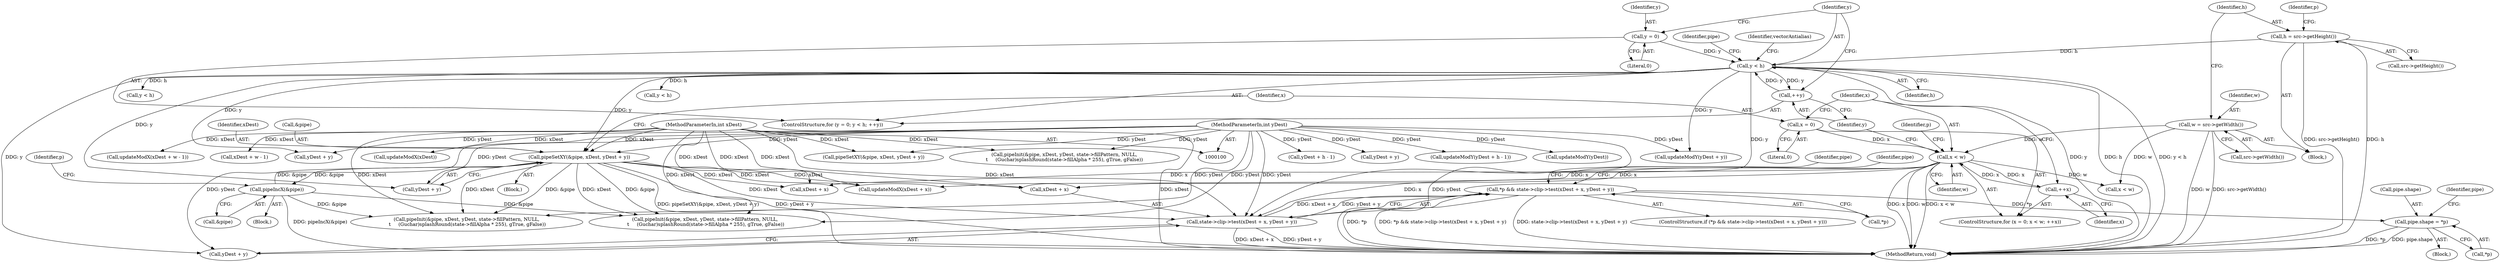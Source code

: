 digraph "0_poppler_a9b8ab4657dec65b8b86c225d12c533ad7e984e2_0@pointer" {
"1000162" [label="(Call,*p && state->clip->test(xDest + x, yDest + y))"];
"1000165" [label="(Call,state->clip->test(xDest + x, yDest + y))"];
"1000144" [label="(Call,pipeSetXY(&pipe, xDest, yDest + y))"];
"1000191" [label="(Call,pipeIncX(&pipe))"];
"1000102" [label="(MethodParameterIn,int xDest)"];
"1000103" [label="(MethodParameterIn,int yDest)"];
"1000138" [label="(Call,y < h)"];
"1000141" [label="(Call,++y)"];
"1000135" [label="(Call,y = 0)"];
"1000115" [label="(Call,h = src->getHeight())"];
"1000155" [label="(Call,x < w)"];
"1000158" [label="(Call,++x)"];
"1000152" [label="(Call,x = 0)"];
"1000112" [label="(Call,w = src->getWidth())"];
"1000173" [label="(Call,pipe.shape = *p)"];
"1000275" [label="(Call,xDest + w - 1)"];
"1000145" [label="(Call,&pipe)"];
"1000173" [label="(Call,pipe.shape = *p)"];
"1000169" [label="(Call,yDest + y)"];
"1000117" [label="(Call,src->getHeight())"];
"1000103" [label="(MethodParameterIn,int yDest)"];
"1000137" [label="(Literal,0)"];
"1000141" [label="(Call,++y)"];
"1000151" [label="(ControlStructure,for (x = 0; x < w; ++x))"];
"1000237" [label="(Call,x < w)"];
"1000159" [label="(Identifier,x)"];
"1000203" [label="(Call,pipeInit(&pipe, xDest, yDest, state->fillPattern, NULL,\n \t     (Guchar)splashRound(state->fillAlpha * 255), gTrue, gFalse))"];
"1000102" [label="(MethodParameterIn,int xDest)"];
"1000143" [label="(Block,)"];
"1000283" [label="(Call,yDest + h - 1)"];
"1000155" [label="(Call,x < w)"];
"1000172" [label="(Block,)"];
"1000175" [label="(Identifier,pipe)"];
"1000153" [label="(Identifier,x)"];
"1000191" [label="(Call,pipeIncX(&pipe))"];
"1000152" [label="(Call,x = 0)"];
"1000198" [label="(Identifier,vectorAntialias)"];
"1000156" [label="(Identifier,x)"];
"1000340" [label="(MethodReturn,void)"];
"1000174" [label="(Call,pipe.shape)"];
"1000163" [label="(Call,*p)"];
"1000272" [label="(Call,updateModX(xDest))"];
"1000162" [label="(Call,*p && state->clip->test(xDest + x, yDest + y))"];
"1000190" [label="(Block,)"];
"1000274" [label="(Call,updateModX(xDest + w - 1))"];
"1000324" [label="(Call,pipeSetXY(&pipe, xDest, yDest + y))"];
"1000140" [label="(Identifier,h)"];
"1000195" [label="(Identifier,p)"];
"1000115" [label="(Call,h = src->getHeight())"];
"1000181" [label="(Call,updateModX(xDest + x))"];
"1000318" [label="(Call,y < h)"];
"1000165" [label="(Call,state->clip->test(xDest + x, yDest + y))"];
"1000136" [label="(Identifier,y)"];
"1000166" [label="(Call,xDest + x)"];
"1000134" [label="(ControlStructure,for (y = 0; y < h; ++y))"];
"1000135" [label="(Call,y = 0)"];
"1000158" [label="(Call,++x)"];
"1000114" [label="(Call,src->getWidth())"];
"1000250" [label="(Call,pipeInit(&pipe, xDest, yDest, state->fillPattern, NULL,\n\t     (Guchar)splashRound(state->fillAlpha * 255), gTrue, gFalse))"];
"1000154" [label="(Literal,0)"];
"1000185" [label="(Call,updateModY(yDest + y))"];
"1000113" [label="(Identifier,w)"];
"1000177" [label="(Call,*p)"];
"1000157" [label="(Identifier,w)"];
"1000192" [label="(Call,&pipe)"];
"1000105" [label="(Block,)"];
"1000328" [label="(Call,yDest + y)"];
"1000139" [label="(Identifier,y)"];
"1000282" [label="(Call,updateModY(yDest + h - 1))"];
"1000147" [label="(Identifier,xDest)"];
"1000290" [label="(Call,pipeInit(&pipe, xDest, yDest, state->fillPattern, NULL,\n \t     (Guchar)splashRound(state->fillAlpha * 255), gTrue, gFalse))"];
"1000144" [label="(Call,pipeSetXY(&pipe, xDest, yDest + y))"];
"1000186" [label="(Call,yDest + y)"];
"1000164" [label="(Identifier,p)"];
"1000180" [label="(Identifier,pipe)"];
"1000119" [label="(Identifier,p)"];
"1000112" [label="(Call,w = src->getWidth())"];
"1000146" [label="(Identifier,pipe)"];
"1000142" [label="(Identifier,y)"];
"1000116" [label="(Identifier,h)"];
"1000161" [label="(ControlStructure,if (*p && state->clip->test(xDest + x, yDest + y)))"];
"1000148" [label="(Call,yDest + y)"];
"1000193" [label="(Identifier,pipe)"];
"1000182" [label="(Call,xDest + x)"];
"1000227" [label="(Call,y < h)"];
"1000280" [label="(Call,updateModY(yDest))"];
"1000138" [label="(Call,y < h)"];
"1000162" -> "1000161"  [label="AST: "];
"1000162" -> "1000163"  [label="CFG: "];
"1000162" -> "1000165"  [label="CFG: "];
"1000163" -> "1000162"  [label="AST: "];
"1000165" -> "1000162"  [label="AST: "];
"1000175" -> "1000162"  [label="CFG: "];
"1000193" -> "1000162"  [label="CFG: "];
"1000162" -> "1000340"  [label="DDG: *p"];
"1000162" -> "1000340"  [label="DDG: *p && state->clip->test(xDest + x, yDest + y)"];
"1000162" -> "1000340"  [label="DDG: state->clip->test(xDest + x, yDest + y)"];
"1000165" -> "1000162"  [label="DDG: xDest + x"];
"1000165" -> "1000162"  [label="DDG: yDest + y"];
"1000162" -> "1000173"  [label="DDG: *p"];
"1000165" -> "1000169"  [label="CFG: "];
"1000166" -> "1000165"  [label="AST: "];
"1000169" -> "1000165"  [label="AST: "];
"1000165" -> "1000340"  [label="DDG: yDest + y"];
"1000165" -> "1000340"  [label="DDG: xDest + x"];
"1000144" -> "1000165"  [label="DDG: xDest"];
"1000102" -> "1000165"  [label="DDG: xDest"];
"1000155" -> "1000165"  [label="DDG: x"];
"1000103" -> "1000165"  [label="DDG: yDest"];
"1000138" -> "1000165"  [label="DDG: y"];
"1000144" -> "1000143"  [label="AST: "];
"1000144" -> "1000148"  [label="CFG: "];
"1000145" -> "1000144"  [label="AST: "];
"1000147" -> "1000144"  [label="AST: "];
"1000148" -> "1000144"  [label="AST: "];
"1000153" -> "1000144"  [label="CFG: "];
"1000144" -> "1000340"  [label="DDG: pipeSetXY(&pipe, xDest, yDest + y)"];
"1000144" -> "1000340"  [label="DDG: yDest + y"];
"1000191" -> "1000144"  [label="DDG: &pipe"];
"1000102" -> "1000144"  [label="DDG: xDest"];
"1000103" -> "1000144"  [label="DDG: yDest"];
"1000138" -> "1000144"  [label="DDG: y"];
"1000144" -> "1000166"  [label="DDG: xDest"];
"1000144" -> "1000181"  [label="DDG: xDest"];
"1000144" -> "1000182"  [label="DDG: xDest"];
"1000144" -> "1000191"  [label="DDG: &pipe"];
"1000144" -> "1000203"  [label="DDG: &pipe"];
"1000144" -> "1000203"  [label="DDG: xDest"];
"1000144" -> "1000290"  [label="DDG: &pipe"];
"1000144" -> "1000290"  [label="DDG: xDest"];
"1000191" -> "1000190"  [label="AST: "];
"1000191" -> "1000192"  [label="CFG: "];
"1000192" -> "1000191"  [label="AST: "];
"1000195" -> "1000191"  [label="CFG: "];
"1000191" -> "1000340"  [label="DDG: pipeIncX(&pipe)"];
"1000191" -> "1000203"  [label="DDG: &pipe"];
"1000191" -> "1000290"  [label="DDG: &pipe"];
"1000102" -> "1000100"  [label="AST: "];
"1000102" -> "1000340"  [label="DDG: xDest"];
"1000102" -> "1000166"  [label="DDG: xDest"];
"1000102" -> "1000181"  [label="DDG: xDest"];
"1000102" -> "1000182"  [label="DDG: xDest"];
"1000102" -> "1000203"  [label="DDG: xDest"];
"1000102" -> "1000250"  [label="DDG: xDest"];
"1000102" -> "1000272"  [label="DDG: xDest"];
"1000102" -> "1000274"  [label="DDG: xDest"];
"1000102" -> "1000275"  [label="DDG: xDest"];
"1000102" -> "1000290"  [label="DDG: xDest"];
"1000102" -> "1000324"  [label="DDG: xDest"];
"1000103" -> "1000100"  [label="AST: "];
"1000103" -> "1000340"  [label="DDG: yDest"];
"1000103" -> "1000148"  [label="DDG: yDest"];
"1000103" -> "1000169"  [label="DDG: yDest"];
"1000103" -> "1000185"  [label="DDG: yDest"];
"1000103" -> "1000186"  [label="DDG: yDest"];
"1000103" -> "1000203"  [label="DDG: yDest"];
"1000103" -> "1000250"  [label="DDG: yDest"];
"1000103" -> "1000280"  [label="DDG: yDest"];
"1000103" -> "1000282"  [label="DDG: yDest"];
"1000103" -> "1000283"  [label="DDG: yDest"];
"1000103" -> "1000290"  [label="DDG: yDest"];
"1000103" -> "1000324"  [label="DDG: yDest"];
"1000103" -> "1000328"  [label="DDG: yDest"];
"1000138" -> "1000134"  [label="AST: "];
"1000138" -> "1000140"  [label="CFG: "];
"1000139" -> "1000138"  [label="AST: "];
"1000140" -> "1000138"  [label="AST: "];
"1000146" -> "1000138"  [label="CFG: "];
"1000198" -> "1000138"  [label="CFG: "];
"1000138" -> "1000340"  [label="DDG: y"];
"1000138" -> "1000340"  [label="DDG: h"];
"1000138" -> "1000340"  [label="DDG: y < h"];
"1000141" -> "1000138"  [label="DDG: y"];
"1000135" -> "1000138"  [label="DDG: y"];
"1000115" -> "1000138"  [label="DDG: h"];
"1000138" -> "1000141"  [label="DDG: y"];
"1000138" -> "1000148"  [label="DDG: y"];
"1000138" -> "1000169"  [label="DDG: y"];
"1000138" -> "1000185"  [label="DDG: y"];
"1000138" -> "1000186"  [label="DDG: y"];
"1000138" -> "1000227"  [label="DDG: h"];
"1000138" -> "1000318"  [label="DDG: h"];
"1000141" -> "1000134"  [label="AST: "];
"1000141" -> "1000142"  [label="CFG: "];
"1000142" -> "1000141"  [label="AST: "];
"1000139" -> "1000141"  [label="CFG: "];
"1000135" -> "1000134"  [label="AST: "];
"1000135" -> "1000137"  [label="CFG: "];
"1000136" -> "1000135"  [label="AST: "];
"1000137" -> "1000135"  [label="AST: "];
"1000139" -> "1000135"  [label="CFG: "];
"1000115" -> "1000105"  [label="AST: "];
"1000115" -> "1000117"  [label="CFG: "];
"1000116" -> "1000115"  [label="AST: "];
"1000117" -> "1000115"  [label="AST: "];
"1000119" -> "1000115"  [label="CFG: "];
"1000115" -> "1000340"  [label="DDG: src->getHeight()"];
"1000115" -> "1000340"  [label="DDG: h"];
"1000155" -> "1000151"  [label="AST: "];
"1000155" -> "1000157"  [label="CFG: "];
"1000156" -> "1000155"  [label="AST: "];
"1000157" -> "1000155"  [label="AST: "];
"1000164" -> "1000155"  [label="CFG: "];
"1000142" -> "1000155"  [label="CFG: "];
"1000155" -> "1000340"  [label="DDG: w"];
"1000155" -> "1000340"  [label="DDG: x < w"];
"1000155" -> "1000340"  [label="DDG: x"];
"1000158" -> "1000155"  [label="DDG: x"];
"1000152" -> "1000155"  [label="DDG: x"];
"1000112" -> "1000155"  [label="DDG: w"];
"1000155" -> "1000158"  [label="DDG: x"];
"1000155" -> "1000166"  [label="DDG: x"];
"1000155" -> "1000181"  [label="DDG: x"];
"1000155" -> "1000182"  [label="DDG: x"];
"1000155" -> "1000237"  [label="DDG: w"];
"1000158" -> "1000151"  [label="AST: "];
"1000158" -> "1000159"  [label="CFG: "];
"1000159" -> "1000158"  [label="AST: "];
"1000156" -> "1000158"  [label="CFG: "];
"1000152" -> "1000151"  [label="AST: "];
"1000152" -> "1000154"  [label="CFG: "];
"1000153" -> "1000152"  [label="AST: "];
"1000154" -> "1000152"  [label="AST: "];
"1000156" -> "1000152"  [label="CFG: "];
"1000112" -> "1000105"  [label="AST: "];
"1000112" -> "1000114"  [label="CFG: "];
"1000113" -> "1000112"  [label="AST: "];
"1000114" -> "1000112"  [label="AST: "];
"1000116" -> "1000112"  [label="CFG: "];
"1000112" -> "1000340"  [label="DDG: src->getWidth()"];
"1000112" -> "1000340"  [label="DDG: w"];
"1000112" -> "1000237"  [label="DDG: w"];
"1000173" -> "1000172"  [label="AST: "];
"1000173" -> "1000177"  [label="CFG: "];
"1000174" -> "1000173"  [label="AST: "];
"1000177" -> "1000173"  [label="AST: "];
"1000180" -> "1000173"  [label="CFG: "];
"1000173" -> "1000340"  [label="DDG: *p"];
"1000173" -> "1000340"  [label="DDG: pipe.shape"];
}
